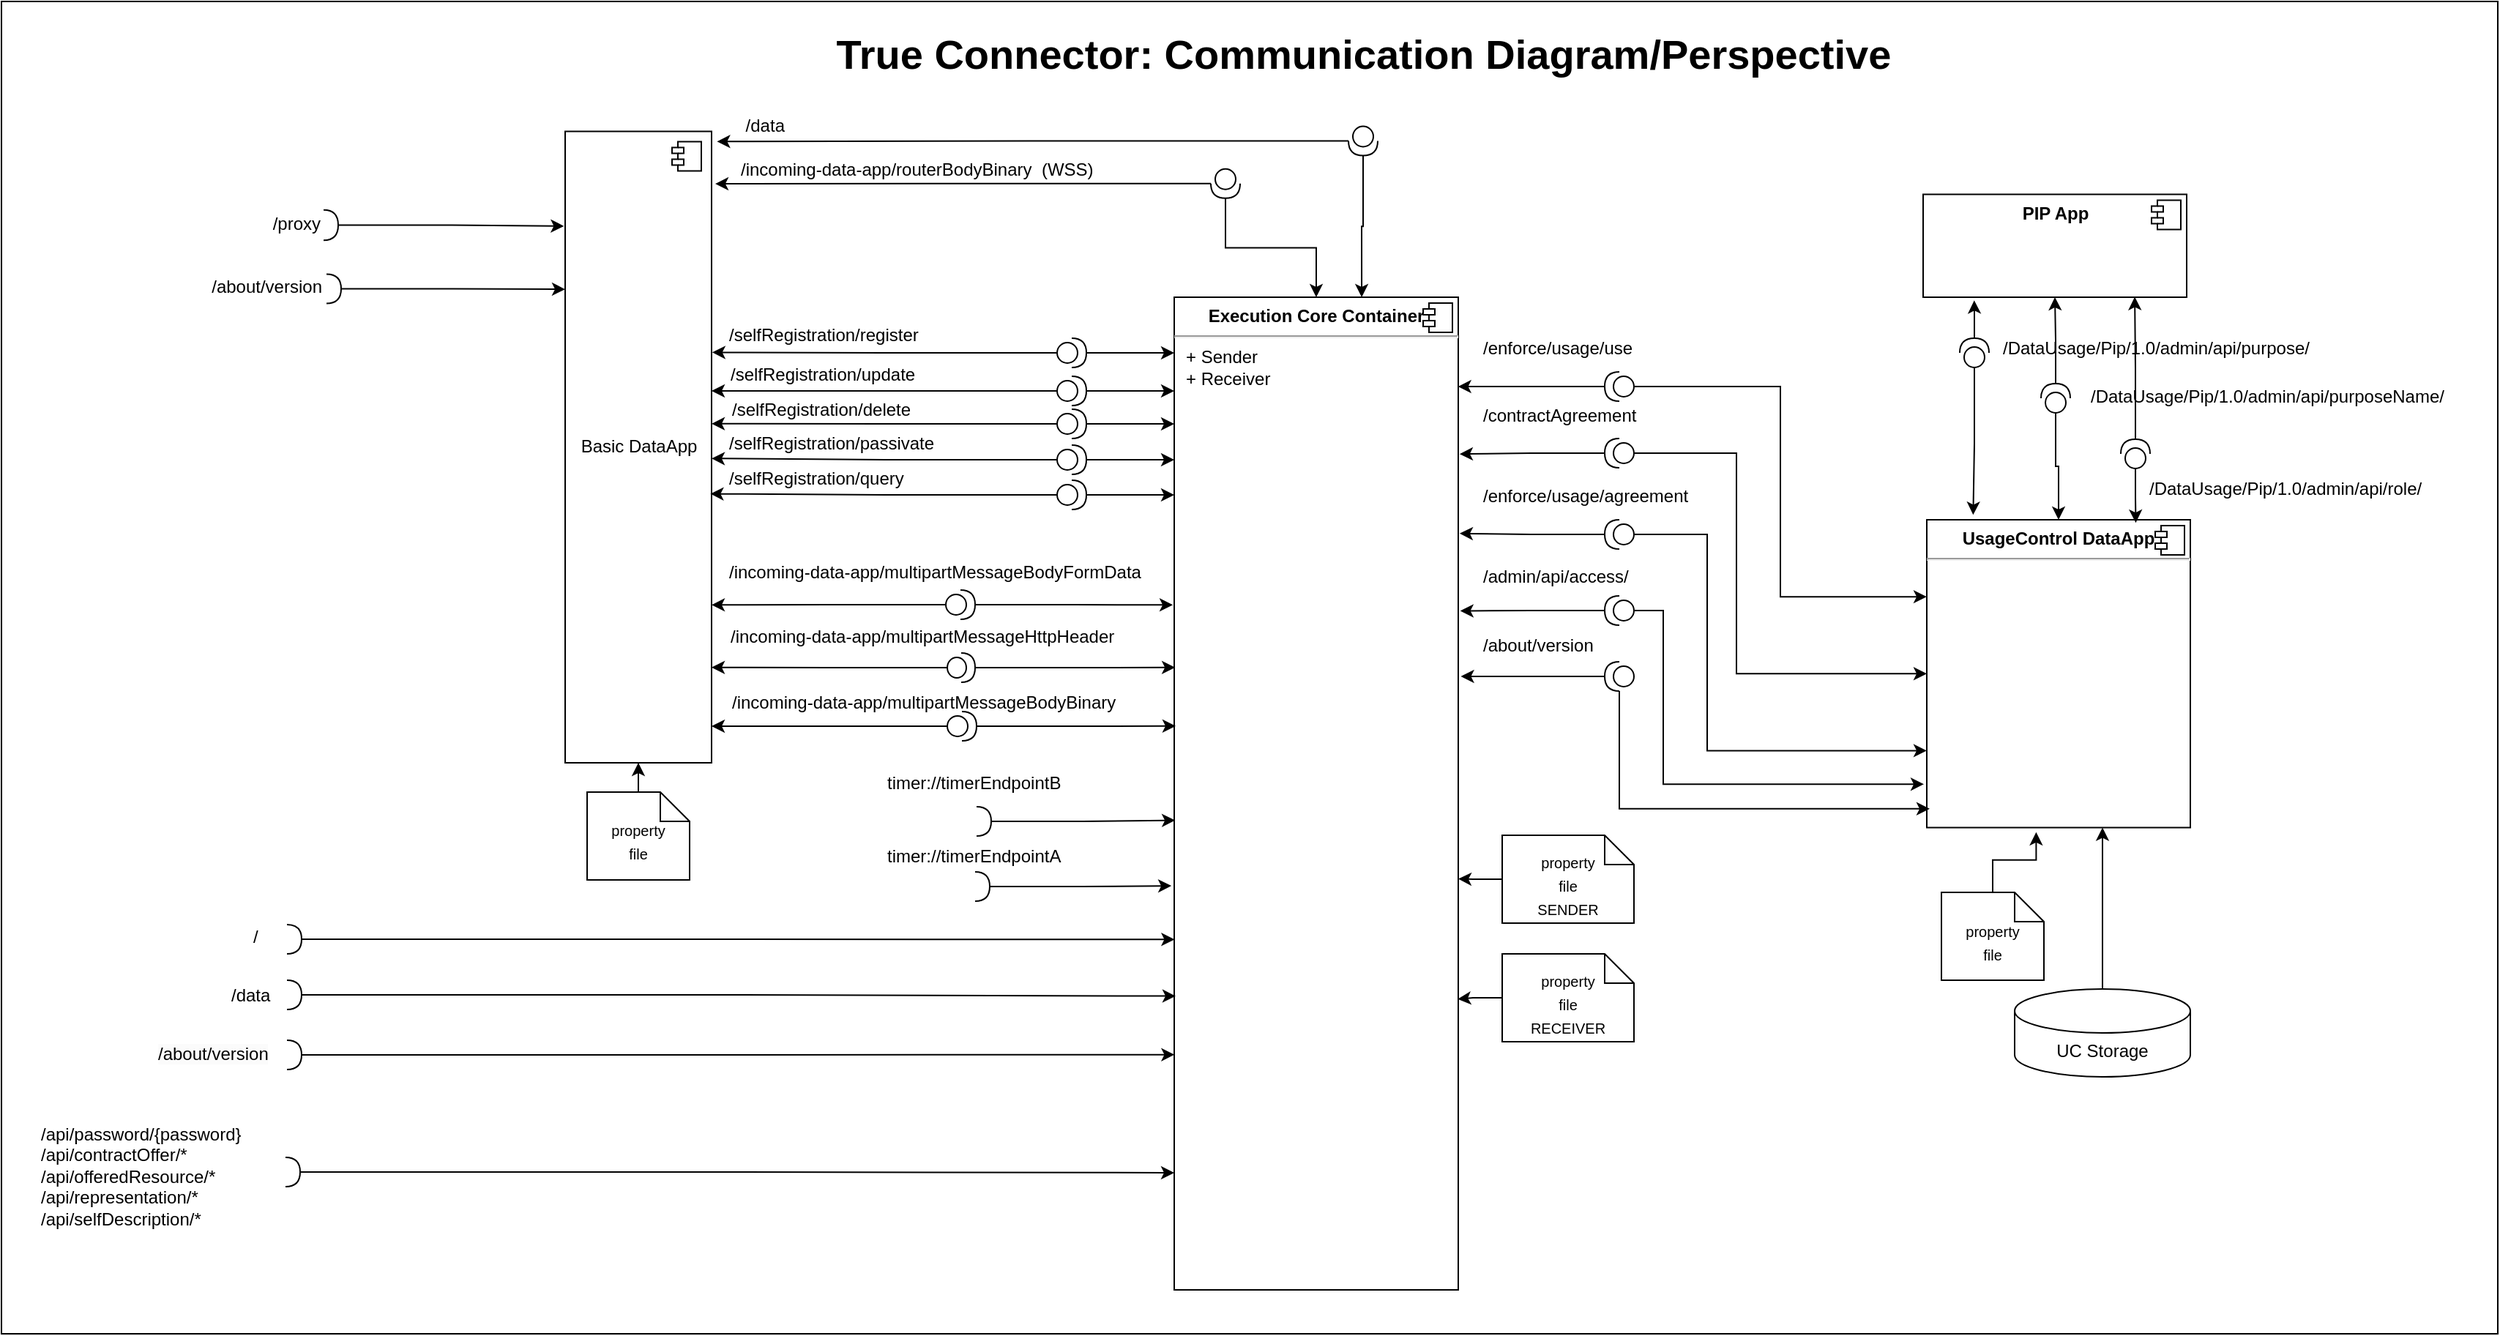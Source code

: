 <mxfile version="21.5.0" type="device">
  <diagram name="Page-1" id="HxF8pDcrHoCkQKzyp_-d">
    <mxGraphModel dx="2759" dy="893" grid="1" gridSize="10" guides="1" tooltips="1" connect="1" arrows="1" fold="1" page="1" pageScale="1" pageWidth="850" pageHeight="1100" math="0" shadow="0">
      <root>
        <mxCell id="0" />
        <mxCell id="1" parent="0" />
        <mxCell id="JabPPUPpeoetSaTJWpBd-27" value="" style="rounded=0;whiteSpace=wrap;html=1;" vertex="1" parent="1">
          <mxGeometry x="-485" width="1705" height="910" as="geometry" />
        </mxCell>
        <mxCell id="eHcVidoH89-sL1lNpam1-1" value="Basic DataApp" style="html=1;dropTarget=0;" parent="1" vertex="1">
          <mxGeometry x="-100" y="88.75" width="100" height="431.25" as="geometry" />
        </mxCell>
        <mxCell id="eHcVidoH89-sL1lNpam1-2" value="" style="shape=module;jettyWidth=8;jettyHeight=4;" parent="eHcVidoH89-sL1lNpam1-1" vertex="1">
          <mxGeometry x="1" width="20" height="20" relative="1" as="geometry">
            <mxPoint x="-27" y="7" as="offset" />
          </mxGeometry>
        </mxCell>
        <mxCell id="eHcVidoH89-sL1lNpam1-3" value="&lt;p style=&quot;margin:0px;margin-top:6px;text-align:center;&quot;&gt;&lt;b&gt;UsageControl DataApp&lt;/b&gt;&lt;/p&gt;&lt;hr&gt;&lt;p style=&quot;margin:0px;margin-left:8px;&quot;&gt;&lt;br&gt;&lt;/p&gt;" style="align=left;overflow=fill;html=1;dropTarget=0;" parent="1" vertex="1">
          <mxGeometry x="830" y="354" width="180" height="210.25" as="geometry" />
        </mxCell>
        <mxCell id="eHcVidoH89-sL1lNpam1-4" value="" style="shape=component;jettyWidth=8;jettyHeight=4;" parent="eHcVidoH89-sL1lNpam1-3" vertex="1">
          <mxGeometry x="1" width="20" height="20" relative="1" as="geometry">
            <mxPoint x="-24" y="4" as="offset" />
          </mxGeometry>
        </mxCell>
        <mxCell id="eHcVidoH89-sL1lNpam1-17" value="/data" style="text;html=1;strokeColor=none;fillColor=none;align=right;verticalAlign=middle;whiteSpace=wrap;rounded=0;" parent="1" vertex="1">
          <mxGeometry x="10" y="69.75" width="42" height="30" as="geometry" />
        </mxCell>
        <mxCell id="eHcVidoH89-sL1lNpam1-18" value="/proxy" style="text;html=1;strokeColor=none;fillColor=none;align=right;verticalAlign=middle;whiteSpace=wrap;rounded=0;" parent="1" vertex="1">
          <mxGeometry x="-307" y="137" width="42" height="30" as="geometry" />
        </mxCell>
        <mxCell id="eHcVidoH89-sL1lNpam1-19" value="/about/version" style="text;html=1;strokeColor=none;fillColor=none;align=right;verticalAlign=middle;whiteSpace=wrap;rounded=0;" parent="1" vertex="1">
          <mxGeometry x="-338.5" y="179.75" width="73.5" height="30" as="geometry" />
        </mxCell>
        <mxCell id="eHcVidoH89-sL1lNpam1-92" style="edgeStyle=orthogonalEdgeStyle;rounded=0;orthogonalLoop=1;jettySize=auto;html=1;entryX=0.5;entryY=0;entryDx=0;entryDy=0;" parent="1" source="eHcVidoH89-sL1lNpam1-20" target="eHcVidoH89-sL1lNpam1-26" edge="1">
          <mxGeometry relative="1" as="geometry" />
        </mxCell>
        <mxCell id="eHcVidoH89-sL1lNpam1-156" style="edgeStyle=orthogonalEdgeStyle;rounded=0;orthogonalLoop=1;jettySize=auto;html=1;entryX=1.025;entryY=0.083;entryDx=0;entryDy=0;entryPerimeter=0;" parent="1" source="eHcVidoH89-sL1lNpam1-20" target="eHcVidoH89-sL1lNpam1-1" edge="1">
          <mxGeometry relative="1" as="geometry" />
        </mxCell>
        <mxCell id="eHcVidoH89-sL1lNpam1-20" value="" style="shape=providedRequiredInterface;html=1;verticalLabelPosition=bottom;sketch=0;direction=south;" parent="1" vertex="1">
          <mxGeometry x="341" y="114.38" width="20" height="20" as="geometry" />
        </mxCell>
        <mxCell id="eHcVidoH89-sL1lNpam1-22" value="/incoming-data-app/routerBodyBinary&amp;nbsp; (WSS)" style="text;html=1;strokeColor=none;fillColor=none;align=left;verticalAlign=middle;whiteSpace=wrap;rounded=0;" parent="1" vertex="1">
          <mxGeometry x="18" y="99.75" width="248" height="30" as="geometry" />
        </mxCell>
        <mxCell id="eHcVidoH89-sL1lNpam1-72" style="edgeStyle=orthogonalEdgeStyle;rounded=0;orthogonalLoop=1;jettySize=auto;html=1;" parent="1" source="eHcVidoH89-sL1lNpam1-25" edge="1">
          <mxGeometry relative="1" as="geometry">
            <mxPoint x="316" y="240" as="targetPoint" />
          </mxGeometry>
        </mxCell>
        <mxCell id="eHcVidoH89-sL1lNpam1-122" style="edgeStyle=orthogonalEdgeStyle;rounded=0;orthogonalLoop=1;jettySize=auto;html=1;entryX=1.004;entryY=0.35;entryDx=0;entryDy=0;entryPerimeter=0;" parent="1" source="eHcVidoH89-sL1lNpam1-25" target="eHcVidoH89-sL1lNpam1-1" edge="1">
          <mxGeometry relative="1" as="geometry" />
        </mxCell>
        <mxCell id="eHcVidoH89-sL1lNpam1-25" value="" style="shape=providedRequiredInterface;html=1;verticalLabelPosition=bottom;sketch=0;direction=east;" parent="1" vertex="1">
          <mxGeometry x="236" y="230" width="20" height="20" as="geometry" />
        </mxCell>
        <mxCell id="eHcVidoH89-sL1lNpam1-26" value="&lt;p style=&quot;margin:0px;margin-top:6px;text-align:center;&quot;&gt;&lt;b&gt;Execution Core Container&lt;/b&gt;&lt;/p&gt;&lt;hr&gt;&lt;p style=&quot;margin:0px;margin-left:8px;&quot;&gt;+ Sender&lt;br&gt;+ Receiver&lt;/p&gt;" style="align=left;overflow=fill;html=1;dropTarget=0;" parent="1" vertex="1">
          <mxGeometry x="316" y="202" width="194" height="678" as="geometry" />
        </mxCell>
        <mxCell id="eHcVidoH89-sL1lNpam1-27" value="" style="shape=component;jettyWidth=8;jettyHeight=4;" parent="eHcVidoH89-sL1lNpam1-26" vertex="1">
          <mxGeometry x="1" width="20" height="20" relative="1" as="geometry">
            <mxPoint x="-24" y="4" as="offset" />
          </mxGeometry>
        </mxCell>
        <mxCell id="eHcVidoH89-sL1lNpam1-30" value="/selfRegistration/register" style="text;whiteSpace=wrap;html=1;" parent="1" vertex="1">
          <mxGeometry x="10" y="214" width="160" height="27.25" as="geometry" />
        </mxCell>
        <mxCell id="eHcVidoH89-sL1lNpam1-32" value="/selfRegistration/delete" style="text;whiteSpace=wrap;html=1;" parent="1" vertex="1">
          <mxGeometry x="12" y="264.75" width="160" height="23" as="geometry" />
        </mxCell>
        <mxCell id="eHcVidoH89-sL1lNpam1-33" value="/selfRegistration/passivate" style="text;whiteSpace=wrap;html=1;" parent="1" vertex="1">
          <mxGeometry x="10" y="287.75" width="170" height="26" as="geometry" />
        </mxCell>
        <mxCell id="eHcVidoH89-sL1lNpam1-34" value="/selfRegistration/query" style="text;whiteSpace=wrap;html=1;" parent="1" vertex="1">
          <mxGeometry x="10" y="311.75" width="150" height="22.75" as="geometry" />
        </mxCell>
        <mxCell id="eHcVidoH89-sL1lNpam1-36" value="/incoming-data-app/multipartMessageBodyBinary" style="text;whiteSpace=wrap;html=1;" parent="1" vertex="1">
          <mxGeometry x="12" y="465" width="300" height="30" as="geometry" />
        </mxCell>
        <mxCell id="eHcVidoH89-sL1lNpam1-37" value="/incoming-data-app/multipartMessageBodyFormData" style="text;whiteSpace=wrap;html=1;" parent="1" vertex="1">
          <mxGeometry x="10" y="376" width="300" height="30" as="geometry" />
        </mxCell>
        <mxCell id="eHcVidoH89-sL1lNpam1-38" value="/incoming-data-app/multipartMessageHttpHeader" style="text;whiteSpace=wrap;html=1;" parent="1" vertex="1">
          <mxGeometry x="11" y="420" width="300" height="30" as="geometry" />
        </mxCell>
        <mxCell id="eHcVidoH89-sL1lNpam1-39" value="timer://timerEndpointA" style="text;whiteSpace=wrap;html=1;" parent="1" vertex="1">
          <mxGeometry x="118" y="570" width="150" height="40" as="geometry" />
        </mxCell>
        <mxCell id="eHcVidoH89-sL1lNpam1-40" value="/data" style="text;whiteSpace=wrap;html=1;" parent="1" vertex="1">
          <mxGeometry x="-330" y="665" width="60" height="29" as="geometry" />
        </mxCell>
        <mxCell id="eHcVidoH89-sL1lNpam1-41" value="timer://timerEndpointB" style="text;whiteSpace=wrap;html=1;" parent="1" vertex="1">
          <mxGeometry x="118" y="520" width="150" height="29" as="geometry" />
        </mxCell>
        <mxCell id="eHcVidoH89-sL1lNpam1-42" value="/enforce/usage/use" style="text;whiteSpace=wrap;html=1;" parent="1" vertex="1">
          <mxGeometry x="525" y="223" width="140" height="30" as="geometry" />
        </mxCell>
        <mxCell id="eHcVidoH89-sL1lNpam1-43" value="/enforce/usage/agreement" style="text;whiteSpace=wrap;html=1;" parent="1" vertex="1">
          <mxGeometry x="525" y="324" width="170" height="30" as="geometry" />
        </mxCell>
        <mxCell id="eHcVidoH89-sL1lNpam1-44" value="/contractAgreement" style="text;whiteSpace=wrap;html=1;" parent="1" vertex="1">
          <mxGeometry x="525" y="268.5" width="140" height="30" as="geometry" />
        </mxCell>
        <mxCell id="eHcVidoH89-sL1lNpam1-45" value="/admin/api/access/" style="text;whiteSpace=wrap;html=1;" parent="1" vertex="1">
          <mxGeometry x="525" y="379" width="130" height="25" as="geometry" />
        </mxCell>
        <mxCell id="eHcVidoH89-sL1lNpam1-46" value="/about/version" style="text;whiteSpace=wrap;html=1;" parent="1" vertex="1">
          <mxGeometry x="525" y="426" width="110" height="25" as="geometry" />
        </mxCell>
        <mxCell id="eHcVidoH89-sL1lNpam1-154" value="" style="edgeStyle=orthogonalEdgeStyle;rounded=0;orthogonalLoop=1;jettySize=auto;html=1;" parent="1" source="eHcVidoH89-sL1lNpam1-47" target="eHcVidoH89-sL1lNpam1-3" edge="1">
          <mxGeometry relative="1" as="geometry">
            <Array as="points">
              <mxPoint x="905" y="400" />
              <mxPoint x="905" y="400" />
            </Array>
          </mxGeometry>
        </mxCell>
        <mxCell id="eHcVidoH89-sL1lNpam1-47" value="UC Storage" style="shape=cylinder3;whiteSpace=wrap;html=1;boundedLbl=1;backgroundOutline=1;size=15;" parent="1" vertex="1">
          <mxGeometry x="890" y="674.5" width="120" height="60" as="geometry" />
        </mxCell>
        <mxCell id="eHcVidoH89-sL1lNpam1-51" value="&lt;span style=&quot;color: rgb(0, 0, 0); font-family: Helvetica; font-size: 12px; font-style: normal; font-variant-ligatures: normal; font-variant-caps: normal; font-weight: 400; letter-spacing: normal; orphans: 2; text-align: left; text-indent: 0px; text-transform: none; widows: 2; word-spacing: 0px; -webkit-text-stroke-width: 0px; background-color: rgb(251, 251, 251); text-decoration-thickness: initial; text-decoration-style: initial; text-decoration-color: initial; float: none; display: inline !important;&quot;&gt;/about/version&lt;/span&gt;" style="text;whiteSpace=wrap;html=1;" parent="1" vertex="1">
          <mxGeometry x="-380" y="704.5" width="110" height="30" as="geometry" />
        </mxCell>
        <mxCell id="eHcVidoH89-sL1lNpam1-52" value="/" style="text;whiteSpace=wrap;html=1;" parent="1" vertex="1">
          <mxGeometry x="-315" y="625" width="60" height="29" as="geometry" />
        </mxCell>
        <mxCell id="eHcVidoH89-sL1lNpam1-102" style="edgeStyle=orthogonalEdgeStyle;rounded=0;orthogonalLoop=1;jettySize=auto;html=1;entryX=0;entryY=0.25;entryDx=0;entryDy=0;" parent="1" source="eHcVidoH89-sL1lNpam1-69" target="eHcVidoH89-sL1lNpam1-1" edge="1">
          <mxGeometry relative="1" as="geometry" />
        </mxCell>
        <mxCell id="eHcVidoH89-sL1lNpam1-69" value="" style="shape=requiredInterface;html=1;verticalLabelPosition=bottom;sketch=0;" parent="1" vertex="1">
          <mxGeometry x="-263" y="186.25" width="10" height="20" as="geometry" />
        </mxCell>
        <mxCell id="eHcVidoH89-sL1lNpam1-77" style="edgeStyle=orthogonalEdgeStyle;rounded=0;orthogonalLoop=1;jettySize=auto;html=1;" parent="1" source="eHcVidoH89-sL1lNpam1-73" edge="1">
          <mxGeometry relative="1" as="geometry">
            <mxPoint x="316" y="266" as="targetPoint" />
          </mxGeometry>
        </mxCell>
        <mxCell id="eHcVidoH89-sL1lNpam1-123" style="edgeStyle=orthogonalEdgeStyle;rounded=0;orthogonalLoop=1;jettySize=auto;html=1;entryX=1;entryY=0.411;entryDx=0;entryDy=0;entryPerimeter=0;" parent="1" source="eHcVidoH89-sL1lNpam1-73" target="eHcVidoH89-sL1lNpam1-1" edge="1">
          <mxGeometry relative="1" as="geometry" />
        </mxCell>
        <mxCell id="eHcVidoH89-sL1lNpam1-73" value="" style="shape=providedRequiredInterface;html=1;verticalLabelPosition=bottom;sketch=0;direction=east;" parent="1" vertex="1">
          <mxGeometry x="236" y="256" width="20" height="20" as="geometry" />
        </mxCell>
        <mxCell id="eHcVidoH89-sL1lNpam1-79" style="edgeStyle=orthogonalEdgeStyle;rounded=0;orthogonalLoop=1;jettySize=auto;html=1;" parent="1" source="eHcVidoH89-sL1lNpam1-74" edge="1">
          <mxGeometry relative="1" as="geometry">
            <mxPoint x="316" y="288.5" as="targetPoint" />
          </mxGeometry>
        </mxCell>
        <mxCell id="eHcVidoH89-sL1lNpam1-126" style="edgeStyle=orthogonalEdgeStyle;rounded=0;orthogonalLoop=1;jettySize=auto;html=1;entryX=1;entryY=0.463;entryDx=0;entryDy=0;entryPerimeter=0;" parent="1" source="eHcVidoH89-sL1lNpam1-74" target="eHcVidoH89-sL1lNpam1-1" edge="1">
          <mxGeometry relative="1" as="geometry" />
        </mxCell>
        <mxCell id="eHcVidoH89-sL1lNpam1-74" value="" style="shape=providedRequiredInterface;html=1;verticalLabelPosition=bottom;sketch=0;direction=east;" parent="1" vertex="1">
          <mxGeometry x="236" y="278.5" width="20" height="20" as="geometry" />
        </mxCell>
        <mxCell id="eHcVidoH89-sL1lNpam1-105" style="edgeStyle=orthogonalEdgeStyle;rounded=0;orthogonalLoop=1;jettySize=auto;html=1;" parent="1" source="eHcVidoH89-sL1lNpam1-75" edge="1">
          <mxGeometry relative="1" as="geometry">
            <mxPoint x="316" y="313" as="targetPoint" />
          </mxGeometry>
        </mxCell>
        <mxCell id="eHcVidoH89-sL1lNpam1-127" style="edgeStyle=orthogonalEdgeStyle;rounded=0;orthogonalLoop=1;jettySize=auto;html=1;entryX=1;entryY=0.518;entryDx=0;entryDy=0;entryPerimeter=0;" parent="1" source="eHcVidoH89-sL1lNpam1-75" target="eHcVidoH89-sL1lNpam1-1" edge="1">
          <mxGeometry relative="1" as="geometry" />
        </mxCell>
        <mxCell id="eHcVidoH89-sL1lNpam1-75" value="" style="shape=providedRequiredInterface;html=1;verticalLabelPosition=bottom;sketch=0;direction=east;" parent="1" vertex="1">
          <mxGeometry x="236" y="303" width="20" height="20" as="geometry" />
        </mxCell>
        <mxCell id="eHcVidoH89-sL1lNpam1-81" style="edgeStyle=orthogonalEdgeStyle;rounded=0;orthogonalLoop=1;jettySize=auto;html=1;" parent="1" source="eHcVidoH89-sL1lNpam1-76" edge="1">
          <mxGeometry relative="1" as="geometry">
            <mxPoint x="316" y="337" as="targetPoint" />
          </mxGeometry>
        </mxCell>
        <mxCell id="eHcVidoH89-sL1lNpam1-128" style="edgeStyle=orthogonalEdgeStyle;rounded=0;orthogonalLoop=1;jettySize=auto;html=1;entryX=0.992;entryY=0.574;entryDx=0;entryDy=0;entryPerimeter=0;" parent="1" source="eHcVidoH89-sL1lNpam1-76" target="eHcVidoH89-sL1lNpam1-1" edge="1">
          <mxGeometry relative="1" as="geometry" />
        </mxCell>
        <mxCell id="eHcVidoH89-sL1lNpam1-76" value="" style="shape=providedRequiredInterface;html=1;verticalLabelPosition=bottom;sketch=0;direction=east;" parent="1" vertex="1">
          <mxGeometry x="236" y="327" width="20" height="20" as="geometry" />
        </mxCell>
        <mxCell id="eHcVidoH89-sL1lNpam1-103" style="edgeStyle=orthogonalEdgeStyle;rounded=0;orthogonalLoop=1;jettySize=auto;html=1;entryX=-0.008;entryY=0.15;entryDx=0;entryDy=0;entryPerimeter=0;" parent="1" source="eHcVidoH89-sL1lNpam1-90" target="eHcVidoH89-sL1lNpam1-1" edge="1">
          <mxGeometry relative="1" as="geometry" />
        </mxCell>
        <mxCell id="eHcVidoH89-sL1lNpam1-90" value="" style="shape=requiredInterface;html=1;verticalLabelPosition=bottom;sketch=0;" parent="1" vertex="1">
          <mxGeometry x="-265" y="142.38" width="10" height="20.75" as="geometry" />
        </mxCell>
        <mxCell id="eHcVidoH89-sL1lNpam1-115" style="edgeStyle=orthogonalEdgeStyle;rounded=0;orthogonalLoop=1;jettySize=auto;html=1;entryX=1;entryY=0.75;entryDx=0;entryDy=0;" parent="1" source="eHcVidoH89-sL1lNpam1-107" target="eHcVidoH89-sL1lNpam1-1" edge="1">
          <mxGeometry relative="1" as="geometry" />
        </mxCell>
        <mxCell id="eHcVidoH89-sL1lNpam1-167" style="edgeStyle=orthogonalEdgeStyle;rounded=0;orthogonalLoop=1;jettySize=auto;html=1;entryX=-0.005;entryY=0.31;entryDx=0;entryDy=0;entryPerimeter=0;" parent="1" source="eHcVidoH89-sL1lNpam1-107" target="eHcVidoH89-sL1lNpam1-26" edge="1">
          <mxGeometry relative="1" as="geometry" />
        </mxCell>
        <mxCell id="eHcVidoH89-sL1lNpam1-107" value="" style="shape=providedRequiredInterface;html=1;verticalLabelPosition=bottom;sketch=0;direction=east;" parent="1" vertex="1">
          <mxGeometry x="160" y="402" width="20" height="20" as="geometry" />
        </mxCell>
        <mxCell id="eHcVidoH89-sL1lNpam1-120" style="edgeStyle=orthogonalEdgeStyle;rounded=0;orthogonalLoop=1;jettySize=auto;html=1;entryX=1;entryY=0.849;entryDx=0;entryDy=0;entryPerimeter=0;" parent="1" source="eHcVidoH89-sL1lNpam1-108" target="eHcVidoH89-sL1lNpam1-1" edge="1">
          <mxGeometry relative="1" as="geometry" />
        </mxCell>
        <mxCell id="eHcVidoH89-sL1lNpam1-168" style="edgeStyle=orthogonalEdgeStyle;rounded=0;orthogonalLoop=1;jettySize=auto;html=1;entryX=0.003;entryY=0.373;entryDx=0;entryDy=0;entryPerimeter=0;" parent="1" source="eHcVidoH89-sL1lNpam1-108" target="eHcVidoH89-sL1lNpam1-26" edge="1">
          <mxGeometry relative="1" as="geometry" />
        </mxCell>
        <mxCell id="eHcVidoH89-sL1lNpam1-108" value="" style="shape=providedRequiredInterface;html=1;verticalLabelPosition=bottom;sketch=0;direction=east;" parent="1" vertex="1">
          <mxGeometry x="161" y="445" width="19" height="20" as="geometry" />
        </mxCell>
        <mxCell id="eHcVidoH89-sL1lNpam1-118" style="edgeStyle=orthogonalEdgeStyle;rounded=0;orthogonalLoop=1;jettySize=auto;html=1;entryX=1;entryY=0.942;entryDx=0;entryDy=0;entryPerimeter=0;" parent="1" source="eHcVidoH89-sL1lNpam1-109" target="eHcVidoH89-sL1lNpam1-1" edge="1">
          <mxGeometry relative="1" as="geometry" />
        </mxCell>
        <mxCell id="eHcVidoH89-sL1lNpam1-169" style="edgeStyle=orthogonalEdgeStyle;rounded=0;orthogonalLoop=1;jettySize=auto;html=1;entryX=0.005;entryY=0.432;entryDx=0;entryDy=0;entryPerimeter=0;" parent="1" source="eHcVidoH89-sL1lNpam1-109" target="eHcVidoH89-sL1lNpam1-26" edge="1">
          <mxGeometry relative="1" as="geometry" />
        </mxCell>
        <mxCell id="eHcVidoH89-sL1lNpam1-109" value="" style="shape=providedRequiredInterface;html=1;verticalLabelPosition=bottom;sketch=0;direction=east;" parent="1" vertex="1">
          <mxGeometry x="161" y="485" width="20" height="20" as="geometry" />
        </mxCell>
        <mxCell id="eHcVidoH89-sL1lNpam1-121" value="/selfRegistration/update" style="text;whiteSpace=wrap;html=1;" parent="1" vertex="1">
          <mxGeometry x="11" y="241.25" width="160" height="30" as="geometry" />
        </mxCell>
        <mxCell id="eHcVidoH89-sL1lNpam1-190" style="edgeStyle=orthogonalEdgeStyle;rounded=0;orthogonalLoop=1;jettySize=auto;html=1;entryX=0.001;entryY=0.647;entryDx=0;entryDy=0;entryPerimeter=0;" parent="1" source="eHcVidoH89-sL1lNpam1-129" target="eHcVidoH89-sL1lNpam1-26" edge="1">
          <mxGeometry relative="1" as="geometry" />
        </mxCell>
        <mxCell id="eHcVidoH89-sL1lNpam1-129" value="" style="shape=requiredInterface;html=1;verticalLabelPosition=bottom;sketch=0;" parent="1" vertex="1">
          <mxGeometry x="-290" y="630.5" width="10" height="20" as="geometry" />
        </mxCell>
        <mxCell id="eHcVidoH89-sL1lNpam1-189" style="edgeStyle=orthogonalEdgeStyle;rounded=0;orthogonalLoop=1;jettySize=auto;html=1;entryX=0.005;entryY=0.704;entryDx=0;entryDy=0;entryPerimeter=0;" parent="1" source="eHcVidoH89-sL1lNpam1-130" target="eHcVidoH89-sL1lNpam1-26" edge="1">
          <mxGeometry relative="1" as="geometry" />
        </mxCell>
        <mxCell id="eHcVidoH89-sL1lNpam1-130" value="" style="shape=requiredInterface;html=1;verticalLabelPosition=bottom;sketch=0;" parent="1" vertex="1">
          <mxGeometry x="-290" y="668.5" width="10" height="20" as="geometry" />
        </mxCell>
        <mxCell id="eHcVidoH89-sL1lNpam1-188" style="edgeStyle=orthogonalEdgeStyle;rounded=0;orthogonalLoop=1;jettySize=auto;html=1;entryX=0.001;entryY=0.763;entryDx=0;entryDy=0;entryPerimeter=0;" parent="1" source="eHcVidoH89-sL1lNpam1-132" target="eHcVidoH89-sL1lNpam1-26" edge="1">
          <mxGeometry relative="1" as="geometry">
            <mxPoint x="310" y="719" as="targetPoint" />
          </mxGeometry>
        </mxCell>
        <mxCell id="eHcVidoH89-sL1lNpam1-132" value="" style="shape=requiredInterface;html=1;verticalLabelPosition=bottom;sketch=0;" parent="1" vertex="1">
          <mxGeometry x="-290" y="709.5" width="10" height="20" as="geometry" />
        </mxCell>
        <mxCell id="eHcVidoH89-sL1lNpam1-236" style="edgeStyle=orthogonalEdgeStyle;rounded=0;orthogonalLoop=1;jettySize=auto;html=1;entryX=0;entryY=0.25;entryDx=0;entryDy=0;fontSize=10;" parent="1" source="eHcVidoH89-sL1lNpam1-136" target="eHcVidoH89-sL1lNpam1-3" edge="1">
          <mxGeometry relative="1" as="geometry" />
        </mxCell>
        <mxCell id="eHcVidoH89-sL1lNpam1-237" style="edgeStyle=orthogonalEdgeStyle;rounded=0;orthogonalLoop=1;jettySize=auto;html=1;entryX=0.999;entryY=0.09;entryDx=0;entryDy=0;entryPerimeter=0;fontSize=10;" parent="1" source="eHcVidoH89-sL1lNpam1-136" target="eHcVidoH89-sL1lNpam1-26" edge="1">
          <mxGeometry relative="1" as="geometry" />
        </mxCell>
        <mxCell id="eHcVidoH89-sL1lNpam1-136" value="" style="shape=providedRequiredInterface;html=1;verticalLabelPosition=bottom;sketch=0;direction=west;" parent="1" vertex="1">
          <mxGeometry x="610" y="253" width="20" height="20" as="geometry" />
        </mxCell>
        <mxCell id="eHcVidoH89-sL1lNpam1-198" style="edgeStyle=orthogonalEdgeStyle;rounded=0;orthogonalLoop=1;jettySize=auto;html=1;entryX=1.005;entryY=0.158;entryDx=0;entryDy=0;entryPerimeter=0;" parent="1" source="eHcVidoH89-sL1lNpam1-139" target="eHcVidoH89-sL1lNpam1-26" edge="1">
          <mxGeometry relative="1" as="geometry">
            <mxPoint x="530" y="308" as="targetPoint" />
          </mxGeometry>
        </mxCell>
        <mxCell id="JabPPUPpeoetSaTJWpBd-5" style="edgeStyle=orthogonalEdgeStyle;rounded=0;orthogonalLoop=1;jettySize=auto;html=1;entryX=0;entryY=0.5;entryDx=0;entryDy=0;" edge="1" parent="1" source="eHcVidoH89-sL1lNpam1-139" target="eHcVidoH89-sL1lNpam1-3">
          <mxGeometry relative="1" as="geometry">
            <mxPoint x="710" y="470" as="targetPoint" />
            <Array as="points">
              <mxPoint x="700" y="309" />
              <mxPoint x="700" y="459" />
            </Array>
          </mxGeometry>
        </mxCell>
        <mxCell id="eHcVidoH89-sL1lNpam1-139" value="" style="shape=providedRequiredInterface;html=1;verticalLabelPosition=bottom;sketch=0;direction=west;" parent="1" vertex="1">
          <mxGeometry x="610" y="298.5" width="20" height="20" as="geometry" />
        </mxCell>
        <mxCell id="eHcVidoH89-sL1lNpam1-223" style="edgeStyle=orthogonalEdgeStyle;rounded=0;orthogonalLoop=1;jettySize=auto;html=1;fontSize=10;entryX=1.005;entryY=0.238;entryDx=0;entryDy=0;entryPerimeter=0;" parent="1" source="eHcVidoH89-sL1lNpam1-142" target="eHcVidoH89-sL1lNpam1-26" edge="1">
          <mxGeometry relative="1" as="geometry">
            <mxPoint x="540" y="363" as="targetPoint" />
          </mxGeometry>
        </mxCell>
        <mxCell id="JabPPUPpeoetSaTJWpBd-6" style="edgeStyle=orthogonalEdgeStyle;rounded=0;orthogonalLoop=1;jettySize=auto;html=1;entryX=0;entryY=0.75;entryDx=0;entryDy=0;" edge="1" parent="1" source="eHcVidoH89-sL1lNpam1-142" target="eHcVidoH89-sL1lNpam1-3">
          <mxGeometry relative="1" as="geometry">
            <Array as="points">
              <mxPoint x="680" y="364" />
              <mxPoint x="680" y="512" />
            </Array>
          </mxGeometry>
        </mxCell>
        <mxCell id="eHcVidoH89-sL1lNpam1-142" value="" style="shape=providedRequiredInterface;html=1;verticalLabelPosition=bottom;sketch=0;direction=west;" parent="1" vertex="1">
          <mxGeometry x="610" y="354" width="20" height="20" as="geometry" />
        </mxCell>
        <mxCell id="eHcVidoH89-sL1lNpam1-148" style="edgeStyle=orthogonalEdgeStyle;rounded=0;orthogonalLoop=1;jettySize=auto;html=1;exitX=0.5;exitY=1;exitDx=0;exitDy=0;" parent="1" source="eHcVidoH89-sL1lNpam1-46" target="eHcVidoH89-sL1lNpam1-46" edge="1">
          <mxGeometry relative="1" as="geometry" />
        </mxCell>
        <mxCell id="eHcVidoH89-sL1lNpam1-234" style="edgeStyle=orthogonalEdgeStyle;rounded=0;orthogonalLoop=1;jettySize=auto;html=1;fontSize=10;entryX=1.007;entryY=0.316;entryDx=0;entryDy=0;entryPerimeter=0;" parent="1" source="eHcVidoH89-sL1lNpam1-150" target="eHcVidoH89-sL1lNpam1-26" edge="1">
          <mxGeometry relative="1" as="geometry">
            <mxPoint x="540" y="416" as="targetPoint" />
          </mxGeometry>
        </mxCell>
        <mxCell id="JabPPUPpeoetSaTJWpBd-7" style="edgeStyle=orthogonalEdgeStyle;rounded=0;orthogonalLoop=1;jettySize=auto;html=1;entryX=-0.011;entryY=0.859;entryDx=0;entryDy=0;entryPerimeter=0;" edge="1" parent="1" source="eHcVidoH89-sL1lNpam1-150" target="eHcVidoH89-sL1lNpam1-3">
          <mxGeometry relative="1" as="geometry">
            <Array as="points">
              <mxPoint x="650" y="416" />
              <mxPoint x="650" y="535" />
            </Array>
          </mxGeometry>
        </mxCell>
        <mxCell id="eHcVidoH89-sL1lNpam1-150" value="" style="shape=providedRequiredInterface;html=1;verticalLabelPosition=bottom;sketch=0;direction=west;" parent="1" vertex="1">
          <mxGeometry x="610" y="406" width="20" height="20" as="geometry" />
        </mxCell>
        <mxCell id="eHcVidoH89-sL1lNpam1-187" style="edgeStyle=orthogonalEdgeStyle;rounded=0;orthogonalLoop=1;jettySize=auto;html=1;entryX=0;entryY=0.882;entryDx=0;entryDy=0;entryPerimeter=0;" parent="1" source="eHcVidoH89-sL1lNpam1-157" target="eHcVidoH89-sL1lNpam1-26" edge="1">
          <mxGeometry relative="1" as="geometry">
            <mxPoint x="310" y="800" as="targetPoint" />
          </mxGeometry>
        </mxCell>
        <mxCell id="eHcVidoH89-sL1lNpam1-157" value="" style="shape=requiredInterface;html=1;verticalLabelPosition=bottom;sketch=0;" parent="1" vertex="1">
          <mxGeometry x="-291" y="789.5" width="10" height="20" as="geometry" />
        </mxCell>
        <mxCell id="eHcVidoH89-sL1lNpam1-174" style="edgeStyle=orthogonalEdgeStyle;rounded=0;orthogonalLoop=1;jettySize=auto;html=1;entryX=0.003;entryY=0.527;entryDx=0;entryDy=0;entryPerimeter=0;" parent="1" source="eHcVidoH89-sL1lNpam1-171" target="eHcVidoH89-sL1lNpam1-26" edge="1">
          <mxGeometry relative="1" as="geometry" />
        </mxCell>
        <mxCell id="eHcVidoH89-sL1lNpam1-171" value="" style="shape=requiredInterface;html=1;verticalLabelPosition=bottom;sketch=0;" parent="1" vertex="1">
          <mxGeometry x="181" y="550" width="10" height="20" as="geometry" />
        </mxCell>
        <mxCell id="eHcVidoH89-sL1lNpam1-173" style="edgeStyle=orthogonalEdgeStyle;rounded=0;orthogonalLoop=1;jettySize=auto;html=1;entryX=-0.01;entryY=0.593;entryDx=0;entryDy=0;entryPerimeter=0;" parent="1" source="eHcVidoH89-sL1lNpam1-172" target="eHcVidoH89-sL1lNpam1-26" edge="1">
          <mxGeometry relative="1" as="geometry" />
        </mxCell>
        <mxCell id="eHcVidoH89-sL1lNpam1-172" value="" style="shape=requiredInterface;html=1;verticalLabelPosition=bottom;sketch=0;" parent="1" vertex="1">
          <mxGeometry x="180" y="594.5" width="10" height="20" as="geometry" />
        </mxCell>
        <mxCell id="eHcVidoH89-sL1lNpam1-185" value="/api/password/{password}&#xa;/api/contractOffer/*&#xa;/api/offeredResource/*&#xa;/api/representation/*&#xa;/api/selfDescription/*" style="text;whiteSpace=wrap;html=1;" parent="1" vertex="1">
          <mxGeometry x="-460" y="759.5" width="150" height="80" as="geometry" />
        </mxCell>
        <mxCell id="eHcVidoH89-sL1lNpam1-203" value="&lt;font size=&quot;1&quot; style=&quot;&quot;&gt;&lt;b style=&quot;font-size: 28px;&quot;&gt;True Connector: Communication Diagram/Perspective&lt;/b&gt;&lt;/font&gt;" style="text;html=1;strokeColor=none;fillColor=none;align=center;verticalAlign=middle;whiteSpace=wrap;rounded=0;" parent="1" vertex="1">
          <mxGeometry x="62.5" y="10" width="765" height="51.25" as="geometry" />
        </mxCell>
        <mxCell id="eHcVidoH89-sL1lNpam1-210" style="edgeStyle=orthogonalEdgeStyle;rounded=0;orthogonalLoop=1;jettySize=auto;html=1;fontSize=30;entryX=0.66;entryY=0;entryDx=0;entryDy=0;entryPerimeter=0;" parent="1" source="eHcVidoH89-sL1lNpam1-206" target="eHcVidoH89-sL1lNpam1-26" edge="1">
          <mxGeometry relative="1" as="geometry">
            <mxPoint x="445" y="180" as="targetPoint" />
          </mxGeometry>
        </mxCell>
        <mxCell id="eHcVidoH89-sL1lNpam1-212" style="edgeStyle=orthogonalEdgeStyle;rounded=0;orthogonalLoop=1;jettySize=auto;html=1;fontSize=30;entryX=1.037;entryY=0.016;entryDx=0;entryDy=0;entryPerimeter=0;" parent="1" source="eHcVidoH89-sL1lNpam1-206" target="eHcVidoH89-sL1lNpam1-1" edge="1">
          <mxGeometry relative="1" as="geometry">
            <mxPoint x="10" y="91" as="targetPoint" />
          </mxGeometry>
        </mxCell>
        <mxCell id="eHcVidoH89-sL1lNpam1-206" value="" style="shape=providedRequiredInterface;html=1;verticalLabelPosition=bottom;sketch=0;direction=south;" parent="1" vertex="1">
          <mxGeometry x="435" y="85.25" width="20" height="20" as="geometry" />
        </mxCell>
        <mxCell id="eHcVidoH89-sL1lNpam1-221" style="edgeStyle=orthogonalEdgeStyle;rounded=0;orthogonalLoop=1;jettySize=auto;html=1;entryX=0.5;entryY=1;entryDx=0;entryDy=0;fontSize=10;" parent="1" source="eHcVidoH89-sL1lNpam1-214" target="eHcVidoH89-sL1lNpam1-1" edge="1">
          <mxGeometry relative="1" as="geometry" />
        </mxCell>
        <mxCell id="eHcVidoH89-sL1lNpam1-214" value="&lt;p style=&quot;line-height: 30%;&quot;&gt;&lt;font style=&quot;font-size: 10px;&quot;&gt;property&lt;br&gt;file&lt;br&gt;&lt;/font&gt;&lt;/p&gt;" style="shape=note;size=20;whiteSpace=wrap;html=1;fontSize=30;" parent="1" vertex="1">
          <mxGeometry x="-85" y="540" width="70" height="60" as="geometry" />
        </mxCell>
        <mxCell id="eHcVidoH89-sL1lNpam1-219" style="edgeStyle=orthogonalEdgeStyle;rounded=0;orthogonalLoop=1;jettySize=auto;html=1;entryX=1;entryY=0.586;entryDx=0;entryDy=0;entryPerimeter=0;fontSize=10;" parent="1" source="eHcVidoH89-sL1lNpam1-215" target="eHcVidoH89-sL1lNpam1-26" edge="1">
          <mxGeometry relative="1" as="geometry" />
        </mxCell>
        <mxCell id="eHcVidoH89-sL1lNpam1-215" value="&lt;p style=&quot;line-height: 30%;&quot;&gt;&lt;font style=&quot;font-size: 10px;&quot;&gt;property&lt;br&gt;file&lt;br&gt;SENDER&lt;/font&gt;&lt;/p&gt;" style="shape=note;size=20;whiteSpace=wrap;html=1;fontSize=30;" parent="1" vertex="1">
          <mxGeometry x="540" y="569.5" width="90" height="60" as="geometry" />
        </mxCell>
        <mxCell id="eHcVidoH89-sL1lNpam1-220" style="edgeStyle=orthogonalEdgeStyle;rounded=0;orthogonalLoop=1;jettySize=auto;html=1;entryX=0.998;entryY=0.707;entryDx=0;entryDy=0;entryPerimeter=0;fontSize=10;" parent="1" source="eHcVidoH89-sL1lNpam1-216" target="eHcVidoH89-sL1lNpam1-26" edge="1">
          <mxGeometry relative="1" as="geometry" />
        </mxCell>
        <mxCell id="eHcVidoH89-sL1lNpam1-216" value="&lt;p style=&quot;line-height: 30%;&quot;&gt;&lt;font style=&quot;font-size: 10px;&quot;&gt;property&lt;br&gt;file&lt;br&gt;RECEIVER&lt;/font&gt;&lt;/p&gt;" style="shape=note;size=20;whiteSpace=wrap;html=1;fontSize=30;" parent="1" vertex="1">
          <mxGeometry x="540" y="650.5" width="90" height="60" as="geometry" />
        </mxCell>
        <mxCell id="eHcVidoH89-sL1lNpam1-222" style="edgeStyle=orthogonalEdgeStyle;rounded=0;orthogonalLoop=1;jettySize=auto;html=1;entryX=0.415;entryY=1.015;entryDx=0;entryDy=0;entryPerimeter=0;fontSize=10;" parent="1" source="eHcVidoH89-sL1lNpam1-217" target="eHcVidoH89-sL1lNpam1-3" edge="1">
          <mxGeometry relative="1" as="geometry" />
        </mxCell>
        <mxCell id="eHcVidoH89-sL1lNpam1-217" value="&lt;p style=&quot;line-height: 30%;&quot;&gt;&lt;font style=&quot;font-size: 10px;&quot;&gt;property&lt;br&gt;file&lt;br&gt;&lt;/font&gt;&lt;/p&gt;" style="shape=note;size=20;whiteSpace=wrap;html=1;fontSize=30;" parent="1" vertex="1">
          <mxGeometry x="840" y="608.5" width="70" height="60" as="geometry" />
        </mxCell>
        <mxCell id="eHcVidoH89-sL1lNpam1-233" style="edgeStyle=orthogonalEdgeStyle;rounded=0;orthogonalLoop=1;jettySize=auto;html=1;entryX=1.009;entryY=0.382;entryDx=0;entryDy=0;entryPerimeter=0;fontSize=10;" parent="1" source="eHcVidoH89-sL1lNpam1-227" target="eHcVidoH89-sL1lNpam1-26" edge="1">
          <mxGeometry relative="1" as="geometry" />
        </mxCell>
        <mxCell id="JabPPUPpeoetSaTJWpBd-8" style="edgeStyle=orthogonalEdgeStyle;rounded=0;orthogonalLoop=1;jettySize=auto;html=1;entryX=0.011;entryY=0.939;entryDx=0;entryDy=0;entryPerimeter=0;" edge="1" parent="1" source="eHcVidoH89-sL1lNpam1-227" target="eHcVidoH89-sL1lNpam1-3">
          <mxGeometry relative="1" as="geometry">
            <Array as="points">
              <mxPoint x="620" y="551" />
            </Array>
          </mxGeometry>
        </mxCell>
        <mxCell id="eHcVidoH89-sL1lNpam1-227" value="" style="shape=providedRequiredInterface;html=1;verticalLabelPosition=bottom;sketch=0;direction=west;" parent="1" vertex="1">
          <mxGeometry x="610" y="451" width="20" height="20" as="geometry" />
        </mxCell>
        <mxCell id="JabPPUPpeoetSaTJWpBd-2" value="&lt;p style=&quot;margin:0px;margin-top:6px;text-align:center;&quot;&gt;&lt;b&gt;PIP App&lt;/b&gt;&lt;/p&gt;" style="align=left;overflow=fill;html=1;dropTarget=0;" vertex="1" parent="1">
          <mxGeometry x="827.5" y="131.75" width="180" height="70.25" as="geometry" />
        </mxCell>
        <mxCell id="JabPPUPpeoetSaTJWpBd-3" value="" style="shape=component;jettyWidth=8;jettyHeight=4;" vertex="1" parent="JabPPUPpeoetSaTJWpBd-2">
          <mxGeometry x="1" width="20" height="20" relative="1" as="geometry">
            <mxPoint x="-24" y="4" as="offset" />
          </mxGeometry>
        </mxCell>
        <mxCell id="JabPPUPpeoetSaTJWpBd-15" style="edgeStyle=orthogonalEdgeStyle;rounded=0;orthogonalLoop=1;jettySize=auto;html=1;entryX=0.194;entryY=1.031;entryDx=0;entryDy=0;entryPerimeter=0;" edge="1" parent="1" source="JabPPUPpeoetSaTJWpBd-9" target="JabPPUPpeoetSaTJWpBd-2">
          <mxGeometry relative="1" as="geometry" />
        </mxCell>
        <mxCell id="JabPPUPpeoetSaTJWpBd-16" style="edgeStyle=orthogonalEdgeStyle;rounded=0;orthogonalLoop=1;jettySize=auto;html=1;entryX=0.176;entryY=-0.016;entryDx=0;entryDy=0;entryPerimeter=0;" edge="1" parent="1" source="JabPPUPpeoetSaTJWpBd-9" target="eHcVidoH89-sL1lNpam1-3">
          <mxGeometry relative="1" as="geometry" />
        </mxCell>
        <mxCell id="JabPPUPpeoetSaTJWpBd-9" value="" style="shape=providedRequiredInterface;html=1;verticalLabelPosition=bottom;sketch=0;direction=north;" vertex="1" parent="1">
          <mxGeometry x="852.5" y="230" width="20" height="20" as="geometry" />
        </mxCell>
        <mxCell id="JabPPUPpeoetSaTJWpBd-13" style="edgeStyle=orthogonalEdgeStyle;rounded=0;orthogonalLoop=1;jettySize=auto;html=1;entryX=0.5;entryY=1;entryDx=0;entryDy=0;" edge="1" parent="1" source="JabPPUPpeoetSaTJWpBd-10" target="JabPPUPpeoetSaTJWpBd-2">
          <mxGeometry relative="1" as="geometry" />
        </mxCell>
        <mxCell id="JabPPUPpeoetSaTJWpBd-21" style="edgeStyle=orthogonalEdgeStyle;rounded=0;orthogonalLoop=1;jettySize=auto;html=1;entryX=0.5;entryY=0;entryDx=0;entryDy=0;" edge="1" parent="1" source="JabPPUPpeoetSaTJWpBd-10" target="eHcVidoH89-sL1lNpam1-3">
          <mxGeometry relative="1" as="geometry" />
        </mxCell>
        <mxCell id="JabPPUPpeoetSaTJWpBd-10" value="" style="shape=providedRequiredInterface;html=1;verticalLabelPosition=bottom;sketch=0;direction=north;" vertex="1" parent="1">
          <mxGeometry x="908" y="261" width="20" height="20" as="geometry" />
        </mxCell>
        <mxCell id="JabPPUPpeoetSaTJWpBd-14" style="edgeStyle=orthogonalEdgeStyle;rounded=0;orthogonalLoop=1;jettySize=auto;html=1;entryX=0.803;entryY=0.997;entryDx=0;entryDy=0;entryPerimeter=0;" edge="1" parent="1" source="JabPPUPpeoetSaTJWpBd-11" target="JabPPUPpeoetSaTJWpBd-2">
          <mxGeometry relative="1" as="geometry" />
        </mxCell>
        <mxCell id="JabPPUPpeoetSaTJWpBd-18" style="edgeStyle=orthogonalEdgeStyle;rounded=0;orthogonalLoop=1;jettySize=auto;html=1;entryX=0.793;entryY=0.01;entryDx=0;entryDy=0;entryPerimeter=0;" edge="1" parent="1" source="JabPPUPpeoetSaTJWpBd-11" target="eHcVidoH89-sL1lNpam1-3">
          <mxGeometry relative="1" as="geometry" />
        </mxCell>
        <mxCell id="JabPPUPpeoetSaTJWpBd-11" value="" style="shape=providedRequiredInterface;html=1;verticalLabelPosition=bottom;sketch=0;direction=north;" vertex="1" parent="1">
          <mxGeometry x="962.5" y="299" width="20" height="20" as="geometry" />
        </mxCell>
        <mxCell id="JabPPUPpeoetSaTJWpBd-22" value="/DataUsage/Pip/1.0/admin/api/purpose/" style="text;whiteSpace=wrap;html=1;" vertex="1" parent="1">
          <mxGeometry x="880" y="223" width="140" height="30" as="geometry" />
        </mxCell>
        <mxCell id="JabPPUPpeoetSaTJWpBd-23" value="/DataUsage/Pip/1.0/admin/api/purposeName/" style="text;whiteSpace=wrap;html=1;" vertex="1" parent="1">
          <mxGeometry x="940" y="256" width="140" height="30" as="geometry" />
        </mxCell>
        <mxCell id="JabPPUPpeoetSaTJWpBd-24" value="/DataUsage/Pip/1.0/admin/api/role/" style="text;whiteSpace=wrap;html=1;" vertex="1" parent="1">
          <mxGeometry x="980" y="318.5" width="140" height="30" as="geometry" />
        </mxCell>
      </root>
    </mxGraphModel>
  </diagram>
</mxfile>
